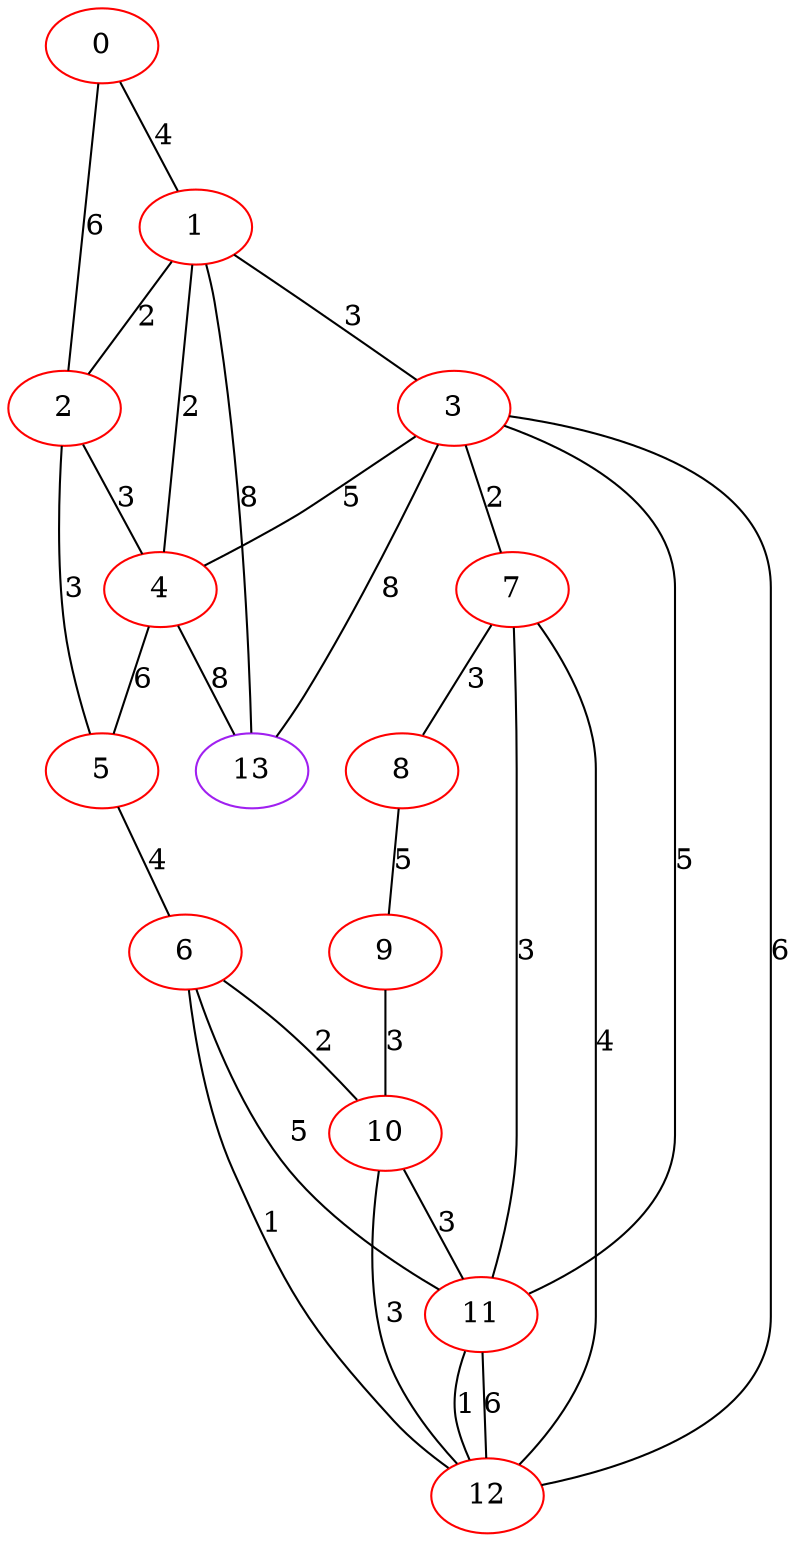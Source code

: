 graph "" {
0 [color=red, weight=1];
1 [color=red, weight=1];
2 [color=red, weight=1];
3 [color=red, weight=1];
4 [color=red, weight=1];
5 [color=red, weight=1];
6 [color=red, weight=1];
7 [color=red, weight=1];
8 [color=red, weight=1];
9 [color=red, weight=1];
10 [color=red, weight=1];
11 [color=red, weight=1];
12 [color=red, weight=1];
13 [color=purple, weight=4];
0 -- 1  [key=0, label=4];
0 -- 2  [key=0, label=6];
1 -- 2  [key=0, label=2];
1 -- 3  [key=0, label=3];
1 -- 4  [key=0, label=2];
1 -- 13  [key=0, label=8];
2 -- 4  [key=0, label=3];
2 -- 5  [key=0, label=3];
3 -- 4  [key=0, label=5];
3 -- 7  [key=0, label=2];
3 -- 11  [key=0, label=5];
3 -- 12  [key=0, label=6];
3 -- 13  [key=0, label=8];
4 -- 5  [key=0, label=6];
4 -- 13  [key=0, label=8];
5 -- 6  [key=0, label=4];
6 -- 10  [key=0, label=2];
6 -- 11  [key=0, label=5];
6 -- 12  [key=0, label=1];
7 -- 11  [key=0, label=3];
7 -- 8  [key=0, label=3];
7 -- 12  [key=0, label=4];
8 -- 9  [key=0, label=5];
9 -- 10  [key=0, label=3];
10 -- 11  [key=0, label=3];
10 -- 12  [key=0, label=3];
11 -- 12  [key=0, label=1];
11 -- 12  [key=1, label=6];
}
